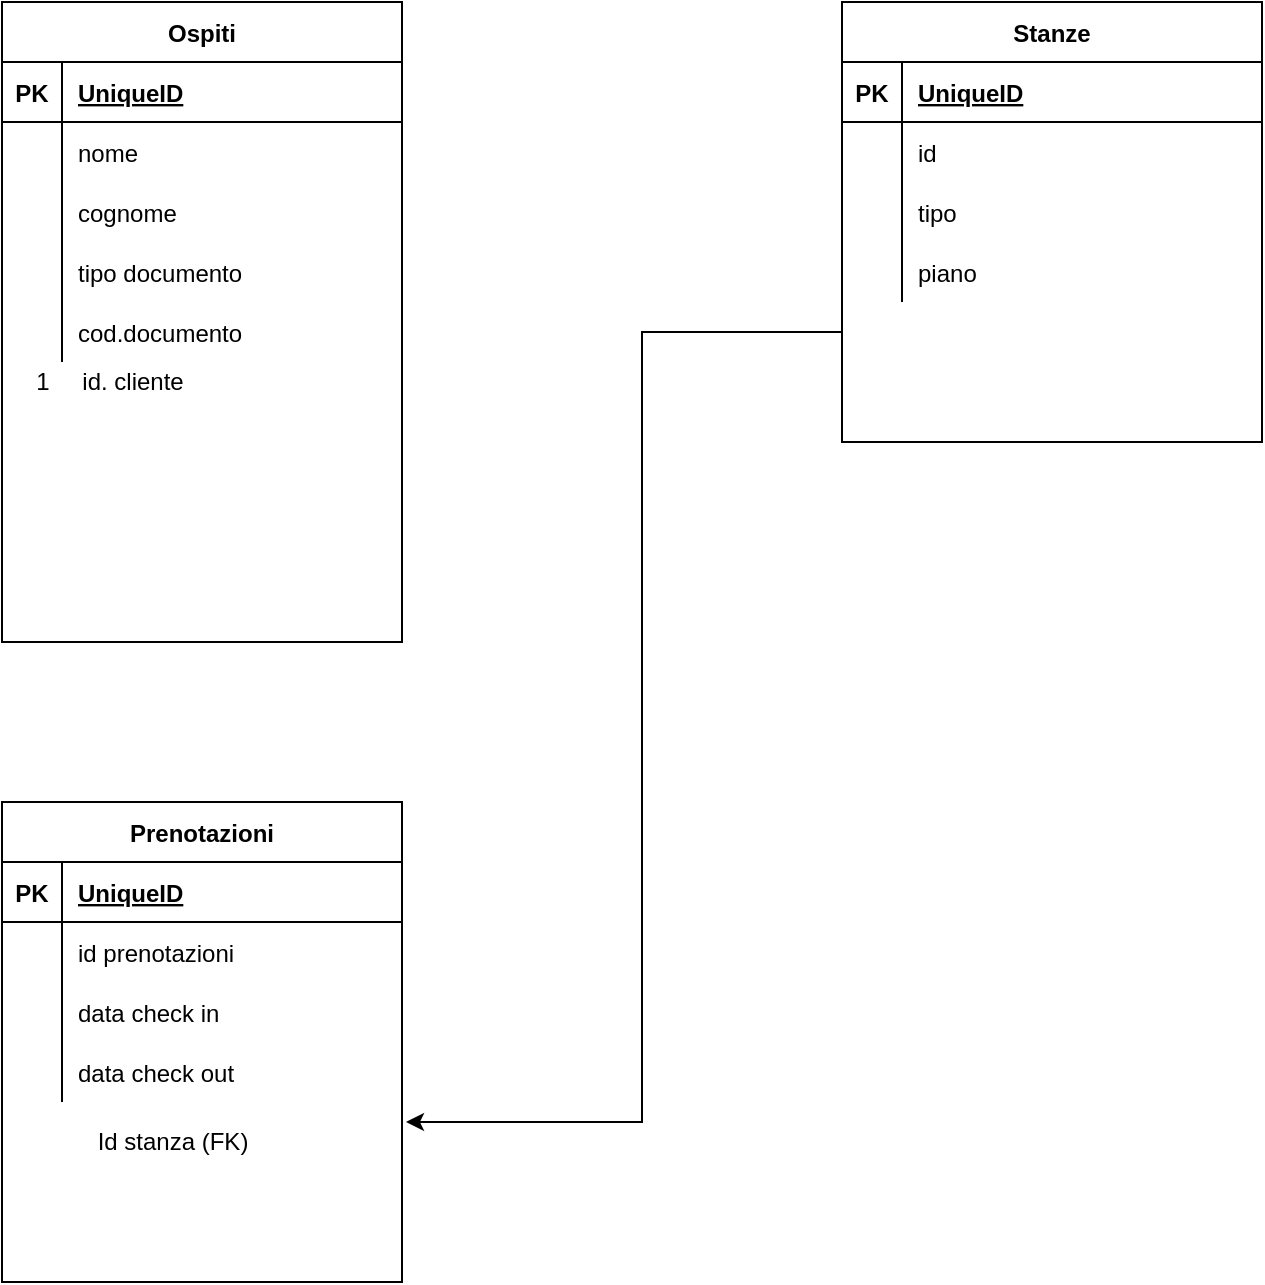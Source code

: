 <mxfile version="14.1.8" type="device"><diagram id="2if7XEJ9UaiRx8OtfJuq" name="Pagina-1"><mxGraphModel dx="1426" dy="807" grid="1" gridSize="10" guides="1" tooltips="1" connect="1" arrows="1" fold="1" page="1" pageScale="1" pageWidth="827" pageHeight="1169" math="0" shadow="0"><root><mxCell id="0"/><mxCell id="1" parent="0"/><mxCell id="gFvPA9qUQuU8YcMB9syD-1" value="Ospiti" style="shape=table;startSize=30;container=1;collapsible=1;childLayout=tableLayout;fixedRows=1;rowLines=0;fontStyle=1;align=center;resizeLast=1;" vertex="1" parent="1"><mxGeometry x="80" y="40" width="200" height="320" as="geometry"/></mxCell><mxCell id="gFvPA9qUQuU8YcMB9syD-2" value="" style="shape=partialRectangle;collapsible=0;dropTarget=0;pointerEvents=0;fillColor=none;top=0;left=0;bottom=1;right=0;points=[[0,0.5],[1,0.5]];portConstraint=eastwest;" vertex="1" parent="gFvPA9qUQuU8YcMB9syD-1"><mxGeometry y="30" width="200" height="30" as="geometry"/></mxCell><mxCell id="gFvPA9qUQuU8YcMB9syD-3" value="PK" style="shape=partialRectangle;connectable=0;fillColor=none;top=0;left=0;bottom=0;right=0;fontStyle=1;overflow=hidden;" vertex="1" parent="gFvPA9qUQuU8YcMB9syD-2"><mxGeometry width="30" height="30" as="geometry"/></mxCell><mxCell id="gFvPA9qUQuU8YcMB9syD-4" value="UniqueID" style="shape=partialRectangle;connectable=0;fillColor=none;top=0;left=0;bottom=0;right=0;align=left;spacingLeft=6;fontStyle=5;overflow=hidden;" vertex="1" parent="gFvPA9qUQuU8YcMB9syD-2"><mxGeometry x="30" width="170" height="30" as="geometry"/></mxCell><mxCell id="gFvPA9qUQuU8YcMB9syD-5" value="" style="shape=partialRectangle;collapsible=0;dropTarget=0;pointerEvents=0;fillColor=none;top=0;left=0;bottom=0;right=0;points=[[0,0.5],[1,0.5]];portConstraint=eastwest;" vertex="1" parent="gFvPA9qUQuU8YcMB9syD-1"><mxGeometry y="60" width="200" height="30" as="geometry"/></mxCell><mxCell id="gFvPA9qUQuU8YcMB9syD-6" value="" style="shape=partialRectangle;connectable=0;fillColor=none;top=0;left=0;bottom=0;right=0;editable=1;overflow=hidden;" vertex="1" parent="gFvPA9qUQuU8YcMB9syD-5"><mxGeometry width="30" height="30" as="geometry"/></mxCell><mxCell id="gFvPA9qUQuU8YcMB9syD-7" value="nome" style="shape=partialRectangle;connectable=0;fillColor=none;top=0;left=0;bottom=0;right=0;align=left;spacingLeft=6;overflow=hidden;" vertex="1" parent="gFvPA9qUQuU8YcMB9syD-5"><mxGeometry x="30" width="170" height="30" as="geometry"/></mxCell><mxCell id="gFvPA9qUQuU8YcMB9syD-8" value="" style="shape=partialRectangle;collapsible=0;dropTarget=0;pointerEvents=0;fillColor=none;top=0;left=0;bottom=0;right=0;points=[[0,0.5],[1,0.5]];portConstraint=eastwest;" vertex="1" parent="gFvPA9qUQuU8YcMB9syD-1"><mxGeometry y="90" width="200" height="30" as="geometry"/></mxCell><mxCell id="gFvPA9qUQuU8YcMB9syD-9" value="" style="shape=partialRectangle;connectable=0;fillColor=none;top=0;left=0;bottom=0;right=0;editable=1;overflow=hidden;" vertex="1" parent="gFvPA9qUQuU8YcMB9syD-8"><mxGeometry width="30" height="30" as="geometry"/></mxCell><mxCell id="gFvPA9qUQuU8YcMB9syD-10" value="cognome" style="shape=partialRectangle;connectable=0;fillColor=none;top=0;left=0;bottom=0;right=0;align=left;spacingLeft=6;overflow=hidden;" vertex="1" parent="gFvPA9qUQuU8YcMB9syD-8"><mxGeometry x="30" width="170" height="30" as="geometry"/></mxCell><mxCell id="gFvPA9qUQuU8YcMB9syD-11" value="" style="shape=partialRectangle;collapsible=0;dropTarget=0;pointerEvents=0;fillColor=none;top=0;left=0;bottom=0;right=0;points=[[0,0.5],[1,0.5]];portConstraint=eastwest;" vertex="1" parent="gFvPA9qUQuU8YcMB9syD-1"><mxGeometry y="120" width="200" height="30" as="geometry"/></mxCell><mxCell id="gFvPA9qUQuU8YcMB9syD-12" value="" style="shape=partialRectangle;connectable=0;fillColor=none;top=0;left=0;bottom=0;right=0;editable=1;overflow=hidden;" vertex="1" parent="gFvPA9qUQuU8YcMB9syD-11"><mxGeometry width="30" height="30" as="geometry"/></mxCell><mxCell id="gFvPA9qUQuU8YcMB9syD-13" value="tipo documento" style="shape=partialRectangle;connectable=0;fillColor=none;top=0;left=0;bottom=0;right=0;align=left;spacingLeft=6;overflow=hidden;" vertex="1" parent="gFvPA9qUQuU8YcMB9syD-11"><mxGeometry x="30" width="170" height="30" as="geometry"/></mxCell><mxCell id="gFvPA9qUQuU8YcMB9syD-50" value="" style="shape=partialRectangle;collapsible=0;dropTarget=0;pointerEvents=0;fillColor=none;top=0;left=0;bottom=0;right=0;points=[[0,0.5],[1,0.5]];portConstraint=eastwest;" vertex="1" parent="gFvPA9qUQuU8YcMB9syD-1"><mxGeometry y="150" width="200" height="30" as="geometry"/></mxCell><mxCell id="gFvPA9qUQuU8YcMB9syD-51" value="" style="shape=partialRectangle;connectable=0;fillColor=none;top=0;left=0;bottom=0;right=0;editable=1;overflow=hidden;" vertex="1" parent="gFvPA9qUQuU8YcMB9syD-50"><mxGeometry width="30" height="30" as="geometry"/></mxCell><mxCell id="gFvPA9qUQuU8YcMB9syD-52" value="cod.documento" style="shape=partialRectangle;connectable=0;fillColor=none;top=0;left=0;bottom=0;right=0;align=left;spacingLeft=6;overflow=hidden;" vertex="1" parent="gFvPA9qUQuU8YcMB9syD-50"><mxGeometry x="30" width="170" height="30" as="geometry"/></mxCell><mxCell id="gFvPA9qUQuU8YcMB9syD-48" style="edgeStyle=orthogonalEdgeStyle;rounded=0;orthogonalLoop=1;jettySize=auto;html=1;exitX=0;exitY=0.75;exitDx=0;exitDy=0;" edge="1" parent="1" source="gFvPA9qUQuU8YcMB9syD-14"><mxGeometry relative="1" as="geometry"><mxPoint x="282" y="600" as="targetPoint"/><Array as="points"><mxPoint x="400" y="205"/><mxPoint x="400" y="600"/></Array></mxGeometry></mxCell><mxCell id="gFvPA9qUQuU8YcMB9syD-14" value="Stanze" style="shape=table;startSize=30;container=1;collapsible=1;childLayout=tableLayout;fixedRows=1;rowLines=0;fontStyle=1;align=center;resizeLast=1;" vertex="1" parent="1"><mxGeometry x="500" y="40" width="210" height="220" as="geometry"/></mxCell><mxCell id="gFvPA9qUQuU8YcMB9syD-15" value="" style="shape=partialRectangle;collapsible=0;dropTarget=0;pointerEvents=0;fillColor=none;top=0;left=0;bottom=1;right=0;points=[[0,0.5],[1,0.5]];portConstraint=eastwest;" vertex="1" parent="gFvPA9qUQuU8YcMB9syD-14"><mxGeometry y="30" width="210" height="30" as="geometry"/></mxCell><mxCell id="gFvPA9qUQuU8YcMB9syD-16" value="PK" style="shape=partialRectangle;connectable=0;fillColor=none;top=0;left=0;bottom=0;right=0;fontStyle=1;overflow=hidden;" vertex="1" parent="gFvPA9qUQuU8YcMB9syD-15"><mxGeometry width="30" height="30" as="geometry"/></mxCell><mxCell id="gFvPA9qUQuU8YcMB9syD-17" value="UniqueID" style="shape=partialRectangle;connectable=0;fillColor=none;top=0;left=0;bottom=0;right=0;align=left;spacingLeft=6;fontStyle=5;overflow=hidden;" vertex="1" parent="gFvPA9qUQuU8YcMB9syD-15"><mxGeometry x="30" width="180" height="30" as="geometry"/></mxCell><mxCell id="gFvPA9qUQuU8YcMB9syD-18" value="" style="shape=partialRectangle;collapsible=0;dropTarget=0;pointerEvents=0;fillColor=none;top=0;left=0;bottom=0;right=0;points=[[0,0.5],[1,0.5]];portConstraint=eastwest;" vertex="1" parent="gFvPA9qUQuU8YcMB9syD-14"><mxGeometry y="60" width="210" height="30" as="geometry"/></mxCell><mxCell id="gFvPA9qUQuU8YcMB9syD-19" value="" style="shape=partialRectangle;connectable=0;fillColor=none;top=0;left=0;bottom=0;right=0;editable=1;overflow=hidden;" vertex="1" parent="gFvPA9qUQuU8YcMB9syD-18"><mxGeometry width="30" height="30" as="geometry"/></mxCell><mxCell id="gFvPA9qUQuU8YcMB9syD-20" value="id" style="shape=partialRectangle;connectable=0;fillColor=none;top=0;left=0;bottom=0;right=0;align=left;spacingLeft=6;overflow=hidden;" vertex="1" parent="gFvPA9qUQuU8YcMB9syD-18"><mxGeometry x="30" width="180" height="30" as="geometry"/></mxCell><mxCell id="gFvPA9qUQuU8YcMB9syD-21" value="" style="shape=partialRectangle;collapsible=0;dropTarget=0;pointerEvents=0;fillColor=none;top=0;left=0;bottom=0;right=0;points=[[0,0.5],[1,0.5]];portConstraint=eastwest;" vertex="1" parent="gFvPA9qUQuU8YcMB9syD-14"><mxGeometry y="90" width="210" height="30" as="geometry"/></mxCell><mxCell id="gFvPA9qUQuU8YcMB9syD-22" value="" style="shape=partialRectangle;connectable=0;fillColor=none;top=0;left=0;bottom=0;right=0;editable=1;overflow=hidden;" vertex="1" parent="gFvPA9qUQuU8YcMB9syD-21"><mxGeometry width="30" height="30" as="geometry"/></mxCell><mxCell id="gFvPA9qUQuU8YcMB9syD-23" value="tipo" style="shape=partialRectangle;connectable=0;fillColor=none;top=0;left=0;bottom=0;right=0;align=left;spacingLeft=6;overflow=hidden;" vertex="1" parent="gFvPA9qUQuU8YcMB9syD-21"><mxGeometry x="30" width="180" height="30" as="geometry"/></mxCell><mxCell id="gFvPA9qUQuU8YcMB9syD-24" value="" style="shape=partialRectangle;collapsible=0;dropTarget=0;pointerEvents=0;fillColor=none;top=0;left=0;bottom=0;right=0;points=[[0,0.5],[1,0.5]];portConstraint=eastwest;" vertex="1" parent="gFvPA9qUQuU8YcMB9syD-14"><mxGeometry y="120" width="210" height="30" as="geometry"/></mxCell><mxCell id="gFvPA9qUQuU8YcMB9syD-25" value="" style="shape=partialRectangle;connectable=0;fillColor=none;top=0;left=0;bottom=0;right=0;editable=1;overflow=hidden;" vertex="1" parent="gFvPA9qUQuU8YcMB9syD-24"><mxGeometry width="30" height="30" as="geometry"/></mxCell><mxCell id="gFvPA9qUQuU8YcMB9syD-26" value="piano" style="shape=partialRectangle;connectable=0;fillColor=none;top=0;left=0;bottom=0;right=0;align=left;spacingLeft=6;overflow=hidden;" vertex="1" parent="gFvPA9qUQuU8YcMB9syD-24"><mxGeometry x="30" width="180" height="30" as="geometry"/></mxCell><mxCell id="gFvPA9qUQuU8YcMB9syD-27" value="Prenotazioni" style="shape=table;startSize=30;container=1;collapsible=1;childLayout=tableLayout;fixedRows=1;rowLines=0;fontStyle=1;align=center;resizeLast=1;" vertex="1" parent="1"><mxGeometry x="80" y="440" width="200" height="240" as="geometry"/></mxCell><mxCell id="gFvPA9qUQuU8YcMB9syD-28" value="" style="shape=partialRectangle;collapsible=0;dropTarget=0;pointerEvents=0;fillColor=none;top=0;left=0;bottom=1;right=0;points=[[0,0.5],[1,0.5]];portConstraint=eastwest;" vertex="1" parent="gFvPA9qUQuU8YcMB9syD-27"><mxGeometry y="30" width="200" height="30" as="geometry"/></mxCell><mxCell id="gFvPA9qUQuU8YcMB9syD-29" value="PK" style="shape=partialRectangle;connectable=0;fillColor=none;top=0;left=0;bottom=0;right=0;fontStyle=1;overflow=hidden;" vertex="1" parent="gFvPA9qUQuU8YcMB9syD-28"><mxGeometry width="30" height="30" as="geometry"/></mxCell><mxCell id="gFvPA9qUQuU8YcMB9syD-30" value="UniqueID" style="shape=partialRectangle;connectable=0;fillColor=none;top=0;left=0;bottom=0;right=0;align=left;spacingLeft=6;fontStyle=5;overflow=hidden;" vertex="1" parent="gFvPA9qUQuU8YcMB9syD-28"><mxGeometry x="30" width="170" height="30" as="geometry"/></mxCell><mxCell id="gFvPA9qUQuU8YcMB9syD-31" value="" style="shape=partialRectangle;collapsible=0;dropTarget=0;pointerEvents=0;fillColor=none;top=0;left=0;bottom=0;right=0;points=[[0,0.5],[1,0.5]];portConstraint=eastwest;" vertex="1" parent="gFvPA9qUQuU8YcMB9syD-27"><mxGeometry y="60" width="200" height="30" as="geometry"/></mxCell><mxCell id="gFvPA9qUQuU8YcMB9syD-32" value="" style="shape=partialRectangle;connectable=0;fillColor=none;top=0;left=0;bottom=0;right=0;editable=1;overflow=hidden;" vertex="1" parent="gFvPA9qUQuU8YcMB9syD-31"><mxGeometry width="30" height="30" as="geometry"/></mxCell><mxCell id="gFvPA9qUQuU8YcMB9syD-33" value="id prenotazioni" style="shape=partialRectangle;connectable=0;fillColor=none;top=0;left=0;bottom=0;right=0;align=left;spacingLeft=6;overflow=hidden;" vertex="1" parent="gFvPA9qUQuU8YcMB9syD-31"><mxGeometry x="30" width="170" height="30" as="geometry"/></mxCell><mxCell id="gFvPA9qUQuU8YcMB9syD-34" value="" style="shape=partialRectangle;collapsible=0;dropTarget=0;pointerEvents=0;fillColor=none;top=0;left=0;bottom=0;right=0;points=[[0,0.5],[1,0.5]];portConstraint=eastwest;" vertex="1" parent="gFvPA9qUQuU8YcMB9syD-27"><mxGeometry y="90" width="200" height="30" as="geometry"/></mxCell><mxCell id="gFvPA9qUQuU8YcMB9syD-35" value="" style="shape=partialRectangle;connectable=0;fillColor=none;top=0;left=0;bottom=0;right=0;editable=1;overflow=hidden;" vertex="1" parent="gFvPA9qUQuU8YcMB9syD-34"><mxGeometry width="30" height="30" as="geometry"/></mxCell><mxCell id="gFvPA9qUQuU8YcMB9syD-36" value="data check in" style="shape=partialRectangle;connectable=0;fillColor=none;top=0;left=0;bottom=0;right=0;align=left;spacingLeft=6;overflow=hidden;" vertex="1" parent="gFvPA9qUQuU8YcMB9syD-34"><mxGeometry x="30" width="170" height="30" as="geometry"/></mxCell><mxCell id="gFvPA9qUQuU8YcMB9syD-37" value="" style="shape=partialRectangle;collapsible=0;dropTarget=0;pointerEvents=0;fillColor=none;top=0;left=0;bottom=0;right=0;points=[[0,0.5],[1,0.5]];portConstraint=eastwest;" vertex="1" parent="gFvPA9qUQuU8YcMB9syD-27"><mxGeometry y="120" width="200" height="30" as="geometry"/></mxCell><mxCell id="gFvPA9qUQuU8YcMB9syD-38" value="" style="shape=partialRectangle;connectable=0;fillColor=none;top=0;left=0;bottom=0;right=0;editable=1;overflow=hidden;" vertex="1" parent="gFvPA9qUQuU8YcMB9syD-37"><mxGeometry width="30" height="30" as="geometry"/></mxCell><mxCell id="gFvPA9qUQuU8YcMB9syD-39" value="data check out" style="shape=partialRectangle;connectable=0;fillColor=none;top=0;left=0;bottom=0;right=0;align=left;spacingLeft=6;overflow=hidden;" vertex="1" parent="gFvPA9qUQuU8YcMB9syD-37"><mxGeometry x="30" width="170" height="30" as="geometry"/></mxCell><mxCell id="gFvPA9qUQuU8YcMB9syD-44" value="id. cliente&lt;br&gt;" style="text;html=1;align=center;verticalAlign=middle;resizable=0;points=[];autosize=1;" vertex="1" parent="1"><mxGeometry x="110" y="220" width="70" height="20" as="geometry"/></mxCell><mxCell id="gFvPA9qUQuU8YcMB9syD-46" value="Id stanza (FK)" style="text;html=1;align=center;verticalAlign=middle;resizable=0;points=[];autosize=1;" vertex="1" parent="1"><mxGeometry x="120" y="600" width="90" height="20" as="geometry"/></mxCell><mxCell id="gFvPA9qUQuU8YcMB9syD-47" value="1" style="text;html=1;align=center;verticalAlign=middle;resizable=0;points=[];autosize=1;" vertex="1" parent="1"><mxGeometry x="90" y="220" width="20" height="20" as="geometry"/></mxCell></root></mxGraphModel></diagram></mxfile>
